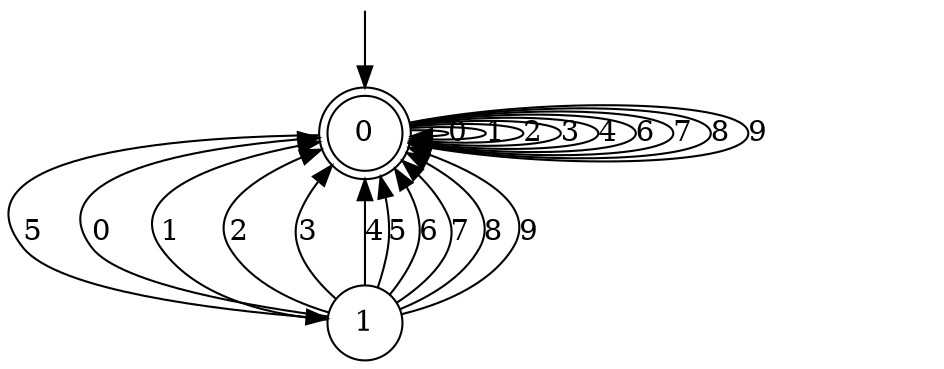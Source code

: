 digraph g {

	s0 [shape="doublecircle" label="0"];
	s1 [shape="circle" label="1"];
	s0 -> s0 [label="0"];
	s0 -> s0 [label="1"];
	s0 -> s0 [label="2"];
	s0 -> s0 [label="3"];
	s0 -> s0 [label="4"];
	s0 -> s1 [label="5"];
	s0 -> s0 [label="6"];
	s0 -> s0 [label="7"];
	s0 -> s0 [label="8"];
	s0 -> s0 [label="9"];
	s1 -> s0 [label="0"];
	s1 -> s0 [label="1"];
	s1 -> s0 [label="2"];
	s1 -> s0 [label="3"];
	s1 -> s0 [label="4"];
	s1 -> s0 [label="5"];
	s1 -> s0 [label="6"];
	s1 -> s0 [label="7"];
	s1 -> s0 [label="8"];
	s1 -> s0 [label="9"];

__start0 [label="" shape="none" width="0" height="0"];
__start0 -> s0;

}
